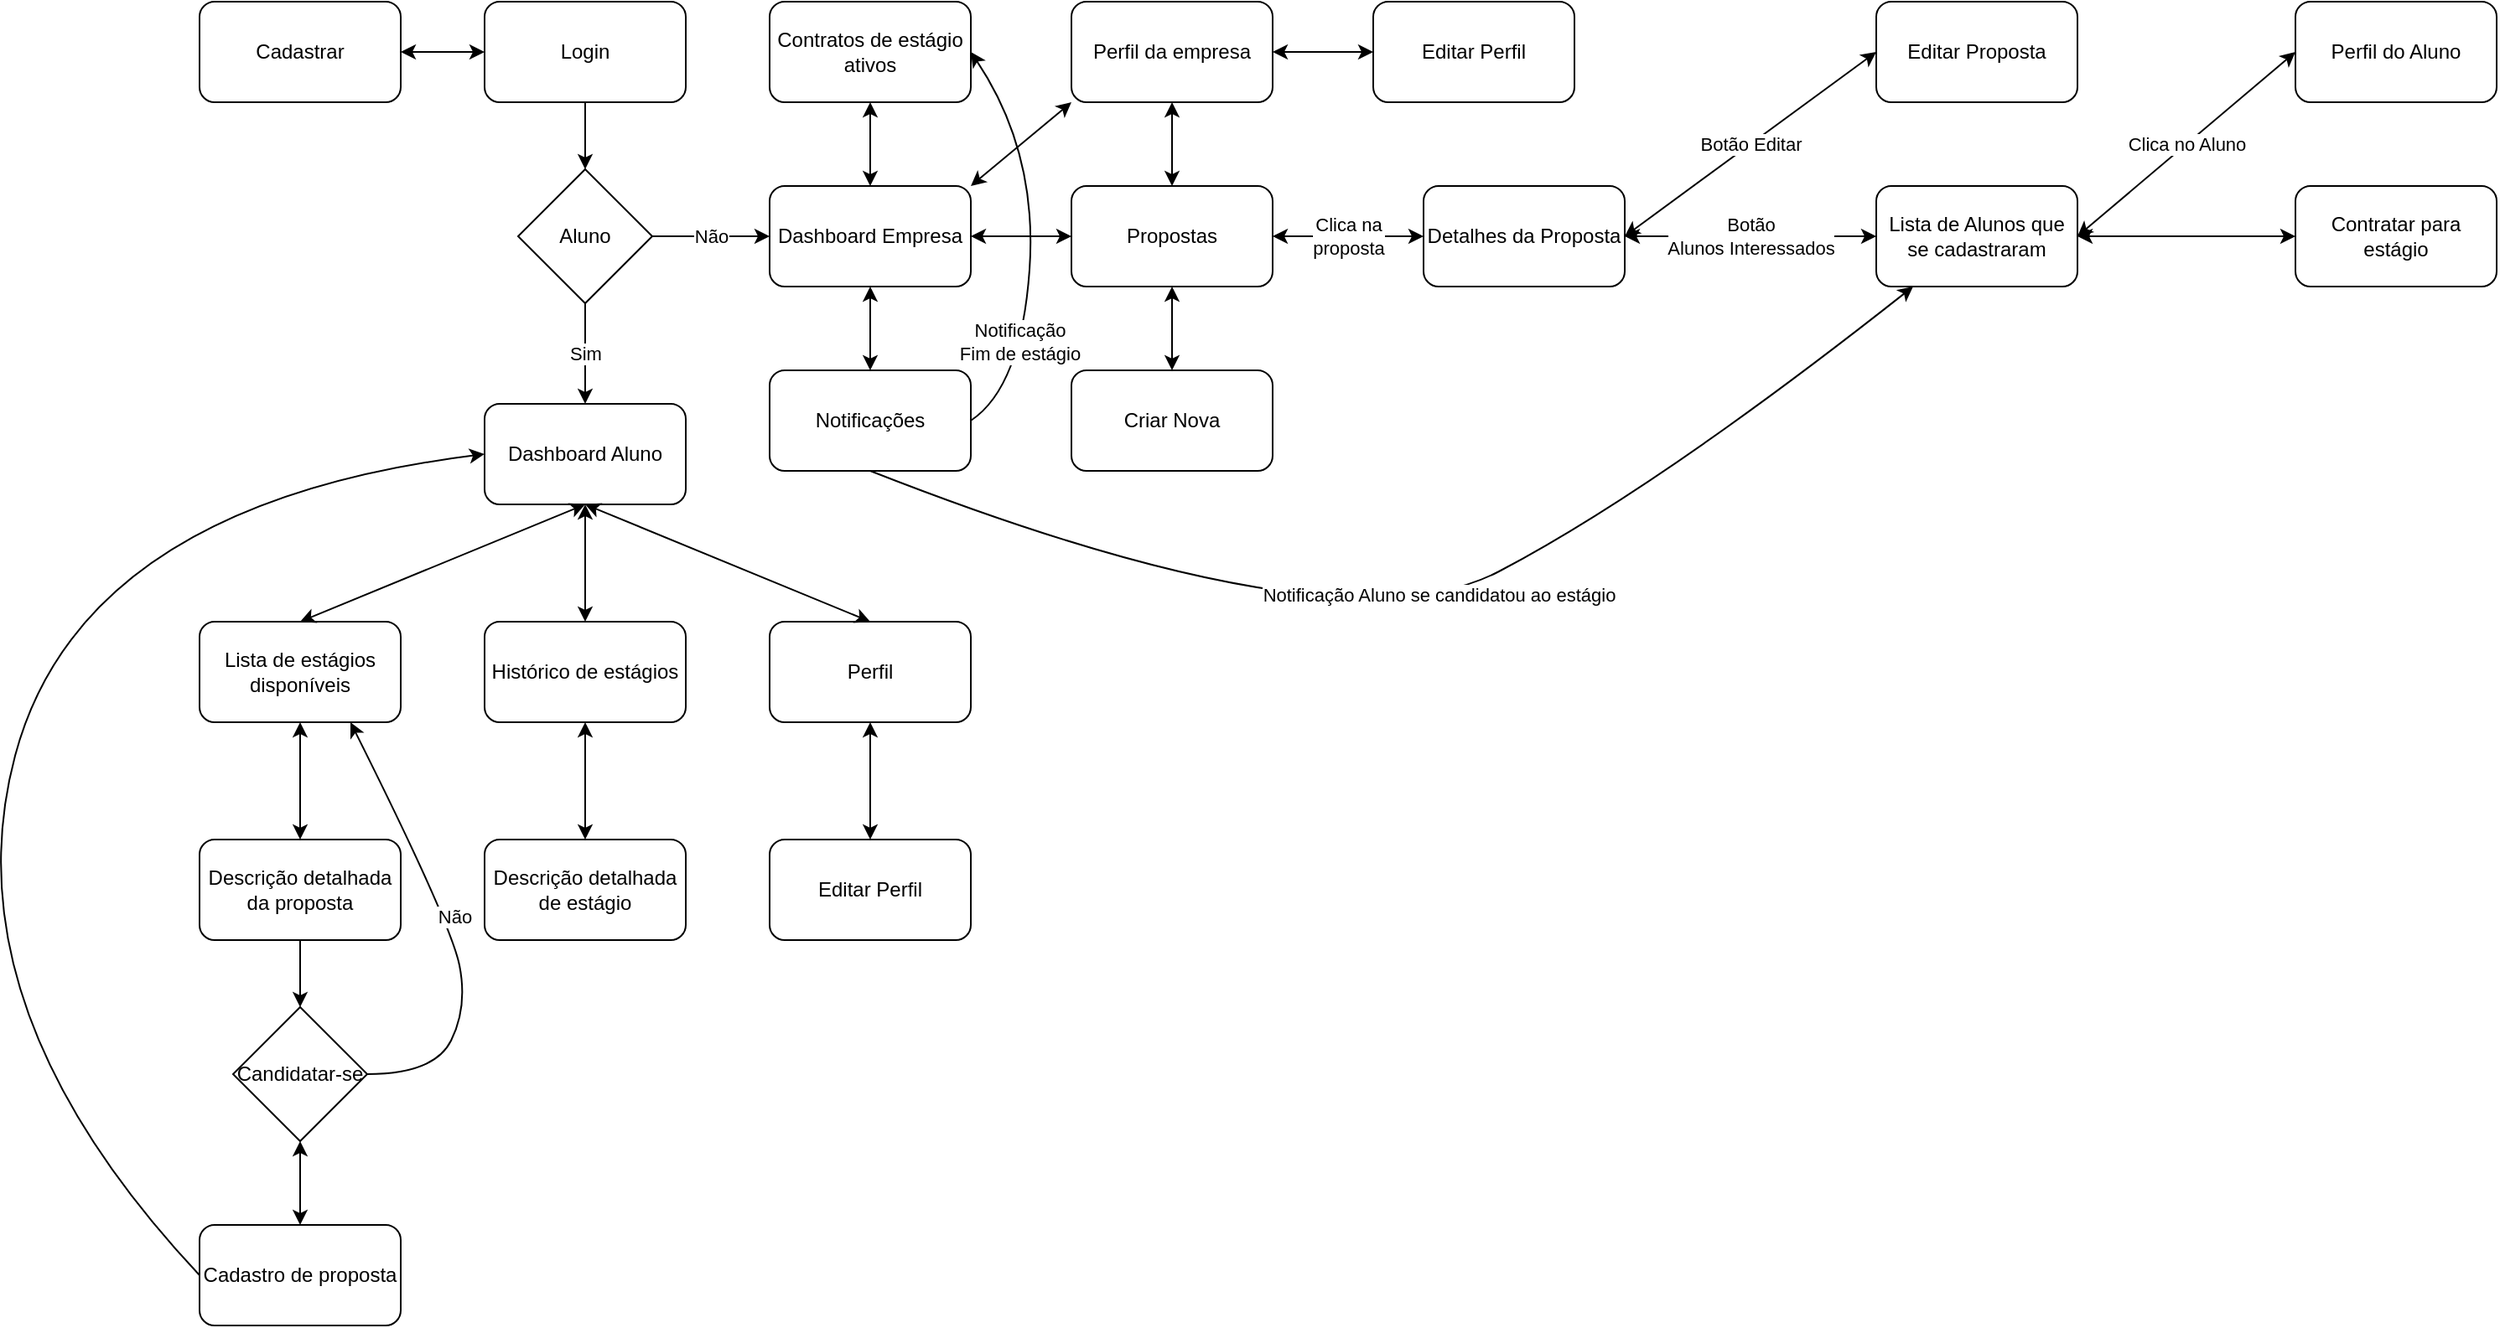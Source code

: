 <mxfile version="13.0.3" type="device"><diagram id="C5RBs43oDa-KdzZeNtuy" name="Page-1"><mxGraphModel dx="1270" dy="1160" grid="1" gridSize="10" guides="1" tooltips="1" connect="1" arrows="1" fold="1" page="1" pageScale="1" pageWidth="827" pageHeight="1169" math="0" shadow="0"><root><mxCell id="WIyWlLk6GJQsqaUBKTNV-0"/><mxCell id="WIyWlLk6GJQsqaUBKTNV-1" parent="WIyWlLk6GJQsqaUBKTNV-0"/><mxCell id="2Yw_vCZc1PSQrU220mpb-0" value="Login" style="rounded=1;whiteSpace=wrap;html=1;" vertex="1" parent="WIyWlLk6GJQsqaUBKTNV-1"><mxGeometry x="330" y="10" width="120" height="60" as="geometry"/></mxCell><mxCell id="2Yw_vCZc1PSQrU220mpb-1" value="Cadastrar" style="rounded=1;whiteSpace=wrap;html=1;" vertex="1" parent="WIyWlLk6GJQsqaUBKTNV-1"><mxGeometry x="160" y="10" width="120" height="60" as="geometry"/></mxCell><mxCell id="2Yw_vCZc1PSQrU220mpb-2" value="" style="endArrow=classic;startArrow=classic;html=1;exitX=1;exitY=0.5;exitDx=0;exitDy=0;entryX=0;entryY=0.5;entryDx=0;entryDy=0;" edge="1" parent="WIyWlLk6GJQsqaUBKTNV-1" source="2Yw_vCZc1PSQrU220mpb-1" target="2Yw_vCZc1PSQrU220mpb-0"><mxGeometry width="50" height="50" relative="1" as="geometry"><mxPoint x="500" y="400" as="sourcePoint"/><mxPoint x="550" y="350" as="targetPoint"/></mxGeometry></mxCell><mxCell id="2Yw_vCZc1PSQrU220mpb-4" value="Aluno" style="rhombus;whiteSpace=wrap;html=1;" vertex="1" parent="WIyWlLk6GJQsqaUBKTNV-1"><mxGeometry x="350" y="110" width="80" height="80" as="geometry"/></mxCell><mxCell id="2Yw_vCZc1PSQrU220mpb-5" value="" style="endArrow=classic;html=1;exitX=0.5;exitY=1;exitDx=0;exitDy=0;entryX=0.5;entryY=0;entryDx=0;entryDy=0;" edge="1" parent="WIyWlLk6GJQsqaUBKTNV-1" source="2Yw_vCZc1PSQrU220mpb-0" target="2Yw_vCZc1PSQrU220mpb-4"><mxGeometry width="50" height="50" relative="1" as="geometry"><mxPoint x="500" y="400" as="sourcePoint"/><mxPoint x="550" y="350" as="targetPoint"/></mxGeometry></mxCell><mxCell id="2Yw_vCZc1PSQrU220mpb-6" value="Sim" style="endArrow=classic;html=1;exitX=0.5;exitY=1;exitDx=0;exitDy=0;entryX=0.5;entryY=0;entryDx=0;entryDy=0;" edge="1" parent="WIyWlLk6GJQsqaUBKTNV-1" source="2Yw_vCZc1PSQrU220mpb-4" target="2Yw_vCZc1PSQrU220mpb-7"><mxGeometry width="50" height="50" relative="1" as="geometry"><mxPoint x="510" y="370" as="sourcePoint"/><mxPoint x="390" y="250" as="targetPoint"/></mxGeometry></mxCell><mxCell id="2Yw_vCZc1PSQrU220mpb-7" value="Dashboard Aluno" style="rounded=1;whiteSpace=wrap;html=1;" vertex="1" parent="WIyWlLk6GJQsqaUBKTNV-1"><mxGeometry x="330" y="250" width="120" height="60" as="geometry"/></mxCell><mxCell id="2Yw_vCZc1PSQrU220mpb-8" value="Dashboard Empresa" style="rounded=1;whiteSpace=wrap;html=1;" vertex="1" parent="WIyWlLk6GJQsqaUBKTNV-1"><mxGeometry x="500" y="120" width="120" height="60" as="geometry"/></mxCell><mxCell id="2Yw_vCZc1PSQrU220mpb-9" value="Não" style="endArrow=classic;html=1;exitX=1;exitY=0.5;exitDx=0;exitDy=0;entryX=0;entryY=0.5;entryDx=0;entryDy=0;" edge="1" parent="WIyWlLk6GJQsqaUBKTNV-1" source="2Yw_vCZc1PSQrU220mpb-4" target="2Yw_vCZc1PSQrU220mpb-8"><mxGeometry width="50" height="50" relative="1" as="geometry"><mxPoint x="500" y="380" as="sourcePoint"/><mxPoint x="550" y="330" as="targetPoint"/></mxGeometry></mxCell><mxCell id="2Yw_vCZc1PSQrU220mpb-10" value="Lista de estágios&lt;br&gt;disponíveis" style="rounded=1;whiteSpace=wrap;html=1;" vertex="1" parent="WIyWlLk6GJQsqaUBKTNV-1"><mxGeometry x="160" y="380" width="120" height="60" as="geometry"/></mxCell><mxCell id="2Yw_vCZc1PSQrU220mpb-11" value="" style="endArrow=classic;startArrow=classic;html=1;exitX=0.5;exitY=0;exitDx=0;exitDy=0;entryX=0.5;entryY=1;entryDx=0;entryDy=0;" edge="1" parent="WIyWlLk6GJQsqaUBKTNV-1" source="2Yw_vCZc1PSQrU220mpb-10" target="2Yw_vCZc1PSQrU220mpb-7"><mxGeometry width="50" height="50" relative="1" as="geometry"><mxPoint x="480" y="380" as="sourcePoint"/><mxPoint x="530" y="330" as="targetPoint"/></mxGeometry></mxCell><mxCell id="2Yw_vCZc1PSQrU220mpb-12" value="Histórico de estágios" style="rounded=1;whiteSpace=wrap;html=1;" vertex="1" parent="WIyWlLk6GJQsqaUBKTNV-1"><mxGeometry x="330" y="380" width="120" height="60" as="geometry"/></mxCell><mxCell id="2Yw_vCZc1PSQrU220mpb-13" value="" style="endArrow=classic;startArrow=classic;html=1;exitX=0.5;exitY=0;exitDx=0;exitDy=0;entryX=0.5;entryY=1;entryDx=0;entryDy=0;" edge="1" parent="WIyWlLk6GJQsqaUBKTNV-1" source="2Yw_vCZc1PSQrU220mpb-12" target="2Yw_vCZc1PSQrU220mpb-7"><mxGeometry width="50" height="50" relative="1" as="geometry"><mxPoint x="480" y="380" as="sourcePoint"/><mxPoint x="530" y="330" as="targetPoint"/></mxGeometry></mxCell><mxCell id="2Yw_vCZc1PSQrU220mpb-14" value="Perfil" style="rounded=1;whiteSpace=wrap;html=1;" vertex="1" parent="WIyWlLk6GJQsqaUBKTNV-1"><mxGeometry x="500" y="380" width="120" height="60" as="geometry"/></mxCell><mxCell id="2Yw_vCZc1PSQrU220mpb-15" value="" style="endArrow=classic;startArrow=classic;html=1;entryX=0.5;entryY=0;entryDx=0;entryDy=0;" edge="1" parent="WIyWlLk6GJQsqaUBKTNV-1" target="2Yw_vCZc1PSQrU220mpb-14"><mxGeometry width="50" height="50" relative="1" as="geometry"><mxPoint x="390" y="310" as="sourcePoint"/><mxPoint x="530" y="330" as="targetPoint"/></mxGeometry></mxCell><mxCell id="2Yw_vCZc1PSQrU220mpb-16" value="Editar Perfil" style="rounded=1;whiteSpace=wrap;html=1;" vertex="1" parent="WIyWlLk6GJQsqaUBKTNV-1"><mxGeometry x="500" y="510" width="120" height="60" as="geometry"/></mxCell><mxCell id="2Yw_vCZc1PSQrU220mpb-17" value="" style="endArrow=classic;startArrow=classic;html=1;entryX=0.5;entryY=1;entryDx=0;entryDy=0;exitX=0.5;exitY=0;exitDx=0;exitDy=0;" edge="1" parent="WIyWlLk6GJQsqaUBKTNV-1" source="2Yw_vCZc1PSQrU220mpb-16" target="2Yw_vCZc1PSQrU220mpb-14"><mxGeometry width="50" height="50" relative="1" as="geometry"><mxPoint x="480" y="580" as="sourcePoint"/><mxPoint x="530" y="530" as="targetPoint"/></mxGeometry></mxCell><mxCell id="2Yw_vCZc1PSQrU220mpb-18" value="Descrição detalhada de estágio" style="rounded=1;whiteSpace=wrap;html=1;" vertex="1" parent="WIyWlLk6GJQsqaUBKTNV-1"><mxGeometry x="330" y="510" width="120" height="60" as="geometry"/></mxCell><mxCell id="2Yw_vCZc1PSQrU220mpb-19" value="" style="endArrow=classic;startArrow=classic;html=1;entryX=0.5;entryY=1;entryDx=0;entryDy=0;exitX=0.5;exitY=0;exitDx=0;exitDy=0;" edge="1" parent="WIyWlLk6GJQsqaUBKTNV-1" source="2Yw_vCZc1PSQrU220mpb-18" target="2Yw_vCZc1PSQrU220mpb-12"><mxGeometry width="50" height="50" relative="1" as="geometry"><mxPoint x="480" y="580" as="sourcePoint"/><mxPoint x="530" y="530" as="targetPoint"/></mxGeometry></mxCell><mxCell id="2Yw_vCZc1PSQrU220mpb-20" value="Descrição detalhada da proposta" style="rounded=1;whiteSpace=wrap;html=1;" vertex="1" parent="WIyWlLk6GJQsqaUBKTNV-1"><mxGeometry x="160" y="510" width="120" height="60" as="geometry"/></mxCell><mxCell id="2Yw_vCZc1PSQrU220mpb-21" value="" style="endArrow=classic;startArrow=classic;html=1;entryX=0.5;entryY=1;entryDx=0;entryDy=0;exitX=0.5;exitY=0;exitDx=0;exitDy=0;" edge="1" parent="WIyWlLk6GJQsqaUBKTNV-1" source="2Yw_vCZc1PSQrU220mpb-20" target="2Yw_vCZc1PSQrU220mpb-10"><mxGeometry width="50" height="50" relative="1" as="geometry"><mxPoint x="480" y="580" as="sourcePoint"/><mxPoint x="530" y="530" as="targetPoint"/></mxGeometry></mxCell><mxCell id="2Yw_vCZc1PSQrU220mpb-23" value="Candidatar-se" style="rhombus;whiteSpace=wrap;html=1;" vertex="1" parent="WIyWlLk6GJQsqaUBKTNV-1"><mxGeometry x="180" y="610" width="80" height="80" as="geometry"/></mxCell><mxCell id="2Yw_vCZc1PSQrU220mpb-24" value="" style="endArrow=classic;html=1;exitX=0.5;exitY=1;exitDx=0;exitDy=0;" edge="1" parent="WIyWlLk6GJQsqaUBKTNV-1" source="2Yw_vCZc1PSQrU220mpb-20" target="2Yw_vCZc1PSQrU220mpb-23"><mxGeometry width="50" height="50" relative="1" as="geometry"><mxPoint x="480" y="680" as="sourcePoint"/><mxPoint x="530" y="630" as="targetPoint"/></mxGeometry></mxCell><mxCell id="2Yw_vCZc1PSQrU220mpb-25" value="" style="curved=1;endArrow=classic;html=1;exitX=1;exitY=0.5;exitDx=0;exitDy=0;entryX=0.75;entryY=1;entryDx=0;entryDy=0;" edge="1" parent="WIyWlLk6GJQsqaUBKTNV-1" source="2Yw_vCZc1PSQrU220mpb-23" target="2Yw_vCZc1PSQrU220mpb-10"><mxGeometry width="50" height="50" relative="1" as="geometry"><mxPoint x="480" y="680" as="sourcePoint"/><mxPoint x="530" y="630" as="targetPoint"/><Array as="points"><mxPoint x="300" y="650"/><mxPoint x="320" y="610"/><mxPoint x="310" y="560"/></Array></mxGeometry></mxCell><mxCell id="2Yw_vCZc1PSQrU220mpb-26" value="Não" style="edgeLabel;html=1;align=center;verticalAlign=middle;resizable=0;points=[];" vertex="1" connectable="0" parent="2Yw_vCZc1PSQrU220mpb-25"><mxGeometry x="0.028" y="-3" relative="1" as="geometry"><mxPoint as="offset"/></mxGeometry></mxCell><mxCell id="2Yw_vCZc1PSQrU220mpb-27" value="Cadastro de proposta" style="rounded=1;whiteSpace=wrap;html=1;" vertex="1" parent="WIyWlLk6GJQsqaUBKTNV-1"><mxGeometry x="160" y="740" width="120" height="60" as="geometry"/></mxCell><mxCell id="2Yw_vCZc1PSQrU220mpb-28" value="" style="endArrow=classic;startArrow=classic;html=1;exitX=0.5;exitY=1;exitDx=0;exitDy=0;entryX=0.5;entryY=0;entryDx=0;entryDy=0;" edge="1" parent="WIyWlLk6GJQsqaUBKTNV-1" source="2Yw_vCZc1PSQrU220mpb-23" target="2Yw_vCZc1PSQrU220mpb-27"><mxGeometry width="50" height="50" relative="1" as="geometry"><mxPoint x="480" y="680" as="sourcePoint"/><mxPoint x="530" y="630" as="targetPoint"/></mxGeometry></mxCell><mxCell id="2Yw_vCZc1PSQrU220mpb-29" value="" style="curved=1;endArrow=classic;html=1;exitX=0;exitY=0.5;exitDx=0;exitDy=0;entryX=0;entryY=0.5;entryDx=0;entryDy=0;" edge="1" parent="WIyWlLk6GJQsqaUBKTNV-1" source="2Yw_vCZc1PSQrU220mpb-27" target="2Yw_vCZc1PSQrU220mpb-7"><mxGeometry width="50" height="50" relative="1" as="geometry"><mxPoint x="400" y="630" as="sourcePoint"/><mxPoint x="450" y="580" as="targetPoint"/><Array as="points"><mxPoint x="10" y="610"/><mxPoint x="90" y="310"/></Array></mxGeometry></mxCell><mxCell id="2Yw_vCZc1PSQrU220mpb-30" value="Contratos de estágio ativos" style="rounded=1;whiteSpace=wrap;html=1;" vertex="1" parent="WIyWlLk6GJQsqaUBKTNV-1"><mxGeometry x="500" y="10" width="120" height="60" as="geometry"/></mxCell><mxCell id="2Yw_vCZc1PSQrU220mpb-31" value="" style="endArrow=classic;startArrow=classic;html=1;exitX=0.5;exitY=0;exitDx=0;exitDy=0;entryX=0.5;entryY=1;entryDx=0;entryDy=0;" edge="1" parent="WIyWlLk6GJQsqaUBKTNV-1" source="2Yw_vCZc1PSQrU220mpb-8" target="2Yw_vCZc1PSQrU220mpb-30"><mxGeometry width="50" height="50" relative="1" as="geometry"><mxPoint x="660" y="170" as="sourcePoint"/><mxPoint x="710" y="120" as="targetPoint"/></mxGeometry></mxCell><mxCell id="2Yw_vCZc1PSQrU220mpb-32" value="Perfil da empresa" style="rounded=1;whiteSpace=wrap;html=1;" vertex="1" parent="WIyWlLk6GJQsqaUBKTNV-1"><mxGeometry x="680" y="10" width="120" height="60" as="geometry"/></mxCell><mxCell id="2Yw_vCZc1PSQrU220mpb-33" value="" style="endArrow=classic;startArrow=classic;html=1;exitX=1;exitY=0;exitDx=0;exitDy=0;entryX=0;entryY=1;entryDx=0;entryDy=0;" edge="1" parent="WIyWlLk6GJQsqaUBKTNV-1" source="2Yw_vCZc1PSQrU220mpb-8" target="2Yw_vCZc1PSQrU220mpb-32"><mxGeometry width="50" height="50" relative="1" as="geometry"><mxPoint x="660" y="170" as="sourcePoint"/><mxPoint x="710" y="120" as="targetPoint"/></mxGeometry></mxCell><mxCell id="2Yw_vCZc1PSQrU220mpb-34" value="Editar Perfil" style="rounded=1;whiteSpace=wrap;html=1;" vertex="1" parent="WIyWlLk6GJQsqaUBKTNV-1"><mxGeometry x="860" y="10" width="120" height="60" as="geometry"/></mxCell><mxCell id="2Yw_vCZc1PSQrU220mpb-35" value="" style="endArrow=classic;startArrow=classic;html=1;entryX=0;entryY=0.5;entryDx=0;entryDy=0;exitX=1;exitY=0.5;exitDx=0;exitDy=0;" edge="1" parent="WIyWlLk6GJQsqaUBKTNV-1" source="2Yw_vCZc1PSQrU220mpb-32" target="2Yw_vCZc1PSQrU220mpb-34"><mxGeometry width="50" height="50" relative="1" as="geometry"><mxPoint x="770" y="30" as="sourcePoint"/><mxPoint x="820" y="-20" as="targetPoint"/></mxGeometry></mxCell><mxCell id="2Yw_vCZc1PSQrU220mpb-36" value="Propostas" style="rounded=1;whiteSpace=wrap;html=1;" vertex="1" parent="WIyWlLk6GJQsqaUBKTNV-1"><mxGeometry x="680" y="120" width="120" height="60" as="geometry"/></mxCell><mxCell id="2Yw_vCZc1PSQrU220mpb-38" value="Criar Nova" style="rounded=1;whiteSpace=wrap;html=1;" vertex="1" parent="WIyWlLk6GJQsqaUBKTNV-1"><mxGeometry x="680" y="230" width="120" height="60" as="geometry"/></mxCell><mxCell id="2Yw_vCZc1PSQrU220mpb-43" value="" style="endArrow=classic;startArrow=classic;html=1;exitX=1;exitY=0.5;exitDx=0;exitDy=0;entryX=0;entryY=0.5;entryDx=0;entryDy=0;" edge="1" parent="WIyWlLk6GJQsqaUBKTNV-1" source="2Yw_vCZc1PSQrU220mpb-8" target="2Yw_vCZc1PSQrU220mpb-36"><mxGeometry width="50" height="50" relative="1" as="geometry"><mxPoint x="700" y="190" as="sourcePoint"/><mxPoint x="750" y="140" as="targetPoint"/></mxGeometry></mxCell><mxCell id="2Yw_vCZc1PSQrU220mpb-45" value="" style="endArrow=classic;startArrow=classic;html=1;entryX=0.5;entryY=1;entryDx=0;entryDy=0;exitX=0.5;exitY=0;exitDx=0;exitDy=0;" edge="1" parent="WIyWlLk6GJQsqaUBKTNV-1" source="2Yw_vCZc1PSQrU220mpb-36" target="2Yw_vCZc1PSQrU220mpb-32"><mxGeometry width="50" height="50" relative="1" as="geometry"><mxPoint x="700" y="190" as="sourcePoint"/><mxPoint x="750" y="140" as="targetPoint"/></mxGeometry></mxCell><mxCell id="2Yw_vCZc1PSQrU220mpb-46" value="" style="endArrow=classic;startArrow=classic;html=1;exitX=0.5;exitY=0;exitDx=0;exitDy=0;entryX=0.5;entryY=1;entryDx=0;entryDy=0;" edge="1" parent="WIyWlLk6GJQsqaUBKTNV-1" source="2Yw_vCZc1PSQrU220mpb-38" target="2Yw_vCZc1PSQrU220mpb-36"><mxGeometry width="50" height="50" relative="1" as="geometry"><mxPoint x="700" y="190" as="sourcePoint"/><mxPoint x="750" y="140" as="targetPoint"/></mxGeometry></mxCell><mxCell id="2Yw_vCZc1PSQrU220mpb-47" value="Notificações" style="rounded=1;whiteSpace=wrap;html=1;" vertex="1" parent="WIyWlLk6GJQsqaUBKTNV-1"><mxGeometry x="500" y="230" width="120" height="60" as="geometry"/></mxCell><mxCell id="2Yw_vCZc1PSQrU220mpb-48" value="" style="endArrow=classic;startArrow=classic;html=1;exitX=0.5;exitY=0;exitDx=0;exitDy=0;entryX=0.5;entryY=1;entryDx=0;entryDy=0;" edge="1" parent="WIyWlLk6GJQsqaUBKTNV-1" source="2Yw_vCZc1PSQrU220mpb-47" target="2Yw_vCZc1PSQrU220mpb-8"><mxGeometry width="50" height="50" relative="1" as="geometry"><mxPoint x="810" y="240" as="sourcePoint"/><mxPoint x="860" y="190" as="targetPoint"/></mxGeometry></mxCell><mxCell id="2Yw_vCZc1PSQrU220mpb-50" value="" style="curved=1;endArrow=classic;html=1;exitX=1;exitY=0.5;exitDx=0;exitDy=0;entryX=1;entryY=0.5;entryDx=0;entryDy=0;" edge="1" parent="WIyWlLk6GJQsqaUBKTNV-1" source="2Yw_vCZc1PSQrU220mpb-47" target="2Yw_vCZc1PSQrU220mpb-30"><mxGeometry width="50" height="50" relative="1" as="geometry"><mxPoint x="790" y="180" as="sourcePoint"/><mxPoint x="840" y="130" as="targetPoint"/><Array as="points"><mxPoint x="650" y="240"/><mxPoint x="660" y="100"/></Array></mxGeometry></mxCell><mxCell id="2Yw_vCZc1PSQrU220mpb-51" value="Notificação&lt;br&gt;Fim de estágio" style="edgeLabel;html=1;align=center;verticalAlign=middle;resizable=0;points=[];" vertex="1" connectable="0" parent="2Yw_vCZc1PSQrU220mpb-50"><mxGeometry x="-0.493" y="3" relative="1" as="geometry"><mxPoint as="offset"/></mxGeometry></mxCell><mxCell id="2Yw_vCZc1PSQrU220mpb-53" value="Detalhes da Proposta" style="rounded=1;whiteSpace=wrap;html=1;" vertex="1" parent="WIyWlLk6GJQsqaUBKTNV-1"><mxGeometry x="890" y="120" width="120" height="60" as="geometry"/></mxCell><mxCell id="2Yw_vCZc1PSQrU220mpb-54" value="Clica na&lt;br&gt;proposta" style="endArrow=classic;startArrow=classic;html=1;exitX=1;exitY=0.5;exitDx=0;exitDy=0;entryX=0;entryY=0.5;entryDx=0;entryDy=0;" edge="1" parent="WIyWlLk6GJQsqaUBKTNV-1" source="2Yw_vCZc1PSQrU220mpb-36" target="2Yw_vCZc1PSQrU220mpb-53"><mxGeometry width="50" height="50" relative="1" as="geometry"><mxPoint x="810" y="150" as="sourcePoint"/><mxPoint x="859" y="150" as="targetPoint"/></mxGeometry></mxCell><mxCell id="2Yw_vCZc1PSQrU220mpb-55" value="Botão Editar" style="endArrow=classic;startArrow=classic;html=1;exitX=1;exitY=0.5;exitDx=0;exitDy=0;entryX=0;entryY=0.5;entryDx=0;entryDy=0;" edge="1" parent="WIyWlLk6GJQsqaUBKTNV-1" source="2Yw_vCZc1PSQrU220mpb-53" target="2Yw_vCZc1PSQrU220mpb-56"><mxGeometry width="50" height="50" relative="1" as="geometry"><mxPoint x="1060" y="120" as="sourcePoint"/><mxPoint x="1110" y="70" as="targetPoint"/></mxGeometry></mxCell><mxCell id="2Yw_vCZc1PSQrU220mpb-56" value="Editar Proposta" style="rounded=1;whiteSpace=wrap;html=1;" vertex="1" parent="WIyWlLk6GJQsqaUBKTNV-1"><mxGeometry x="1160" y="10" width="120" height="60" as="geometry"/></mxCell><mxCell id="2Yw_vCZc1PSQrU220mpb-57" value="Lista de Alunos que se cadastraram" style="rounded=1;whiteSpace=wrap;html=1;" vertex="1" parent="WIyWlLk6GJQsqaUBKTNV-1"><mxGeometry x="1160" y="120" width="120" height="60" as="geometry"/></mxCell><mxCell id="2Yw_vCZc1PSQrU220mpb-58" value="Botão &lt;br&gt;Alunos Interessados" style="endArrow=classic;startArrow=classic;html=1;entryX=0;entryY=0.5;entryDx=0;entryDy=0;exitX=1;exitY=0.5;exitDx=0;exitDy=0;" edge="1" parent="WIyWlLk6GJQsqaUBKTNV-1" source="2Yw_vCZc1PSQrU220mpb-53" target="2Yw_vCZc1PSQrU220mpb-57"><mxGeometry width="50" height="50" relative="1" as="geometry"><mxPoint x="990" y="180" as="sourcePoint"/><mxPoint x="1040" y="130" as="targetPoint"/></mxGeometry></mxCell><mxCell id="2Yw_vCZc1PSQrU220mpb-59" value="Perfil do Aluno" style="rounded=1;whiteSpace=wrap;html=1;" vertex="1" parent="WIyWlLk6GJQsqaUBKTNV-1"><mxGeometry x="1410" y="10" width="120" height="60" as="geometry"/></mxCell><mxCell id="2Yw_vCZc1PSQrU220mpb-60" value="Clica no Aluno" style="endArrow=classic;startArrow=classic;html=1;entryX=0;entryY=0.5;entryDx=0;entryDy=0;exitX=1;exitY=0.5;exitDx=0;exitDy=0;" edge="1" parent="WIyWlLk6GJQsqaUBKTNV-1" source="2Yw_vCZc1PSQrU220mpb-57" target="2Yw_vCZc1PSQrU220mpb-59"><mxGeometry width="50" height="50" relative="1" as="geometry"><mxPoint x="1220" y="220" as="sourcePoint"/><mxPoint x="1350" y="110" as="targetPoint"/></mxGeometry></mxCell><mxCell id="2Yw_vCZc1PSQrU220mpb-64" value="Contratar para estágio" style="rounded=1;whiteSpace=wrap;html=1;" vertex="1" parent="WIyWlLk6GJQsqaUBKTNV-1"><mxGeometry x="1410" y="120" width="120" height="60" as="geometry"/></mxCell><mxCell id="2Yw_vCZc1PSQrU220mpb-65" value="" style="endArrow=classic;startArrow=classic;html=1;entryX=0;entryY=0.5;entryDx=0;entryDy=0;exitX=1;exitY=0.5;exitDx=0;exitDy=0;" edge="1" parent="WIyWlLk6GJQsqaUBKTNV-1" source="2Yw_vCZc1PSQrU220mpb-57" target="2Yw_vCZc1PSQrU220mpb-64"><mxGeometry width="50" height="50" relative="1" as="geometry"><mxPoint x="1220" y="220" as="sourcePoint"/><mxPoint x="1270" y="170" as="targetPoint"/></mxGeometry></mxCell><mxCell id="2Yw_vCZc1PSQrU220mpb-66" value="" style="curved=1;endArrow=classic;html=1;exitX=0.5;exitY=1;exitDx=0;exitDy=0;" edge="1" parent="WIyWlLk6GJQsqaUBKTNV-1" source="2Yw_vCZc1PSQrU220mpb-47" target="2Yw_vCZc1PSQrU220mpb-57"><mxGeometry width="50" height="50" relative="1" as="geometry"><mxPoint x="790" y="400" as="sourcePoint"/><mxPoint x="840" y="350" as="targetPoint"/><Array as="points"><mxPoint x="840" y="400"/><mxPoint x="1030" y="300"/></Array></mxGeometry></mxCell><mxCell id="2Yw_vCZc1PSQrU220mpb-67" value="Notificação Aluno se candidatou ao estágio" style="edgeLabel;html=1;align=center;verticalAlign=middle;resizable=0;points=[];" vertex="1" connectable="0" parent="2Yw_vCZc1PSQrU220mpb-66"><mxGeometry x="0.04" y="4" relative="1" as="geometry"><mxPoint y="-1" as="offset"/></mxGeometry></mxCell></root></mxGraphModel></diagram></mxfile>